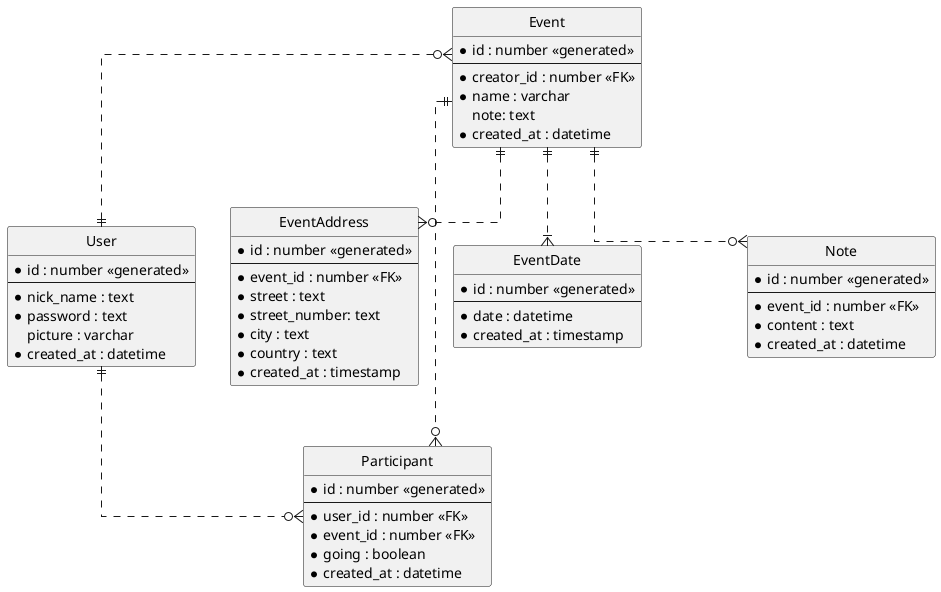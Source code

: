 @startuml M33tings
' hide the spot
hide circle

' avoid problems with angled crows feet
skinparam linetype ortho

/' can sort user's friends by active status '/

entity User {
    * id : number <<generated>>
    --
    * nick_name : text
    * password : text
    picture : varchar
    * created_at : datetime
}

entity Event {
    * id : number <<generated>>
    --
    * creator_id : number <<FK>>
    * name : varchar
      note: text
    * created_at : datetime
}

entity EventAddress {
    * id : number <<generated>>
    --
    *event_id : number <<FK>>
    *street : text
    *street_number: text
    *city : text
    *country : text
    *created_at : timestamp
}

entity EventDate {
    * id : number <<generated>>
    --
    * date : datetime
    * created_at : timestamp
}

entity Participant {
    * id : number <<generated>>
    --
    * user_id : number <<FK>>
    * event_id : number <<FK>>
    * going : boolean
    * created_at : datetime
}

' entity Gallery {
'     * id : number <<generated>>
'     --
'     * event_id : number <<FK>>
' }

' entity Photo {
'     * id : number <<generated>>
'     --
'     * uploader_id : number <<FK>>
'     * gallery_id : number <<FK>>
'     * path : text
'     * created_at : datetime 
' }

entity Note {
    * id : number <<generated>>
    --
    * event_id : number <<FK>>
    * content : text
    * created_at : datetime
}


Event }o..|| User
' Event ||..|| Gallery
' Gallery ||..o{ Photo
' Photo }o..|| User
Event ||..o{ Note
Event ||..|{ EventDate
Event ||..o{ EventAddress
Event ||..o{ Participant
User ||..o{ Participant

@enduml
